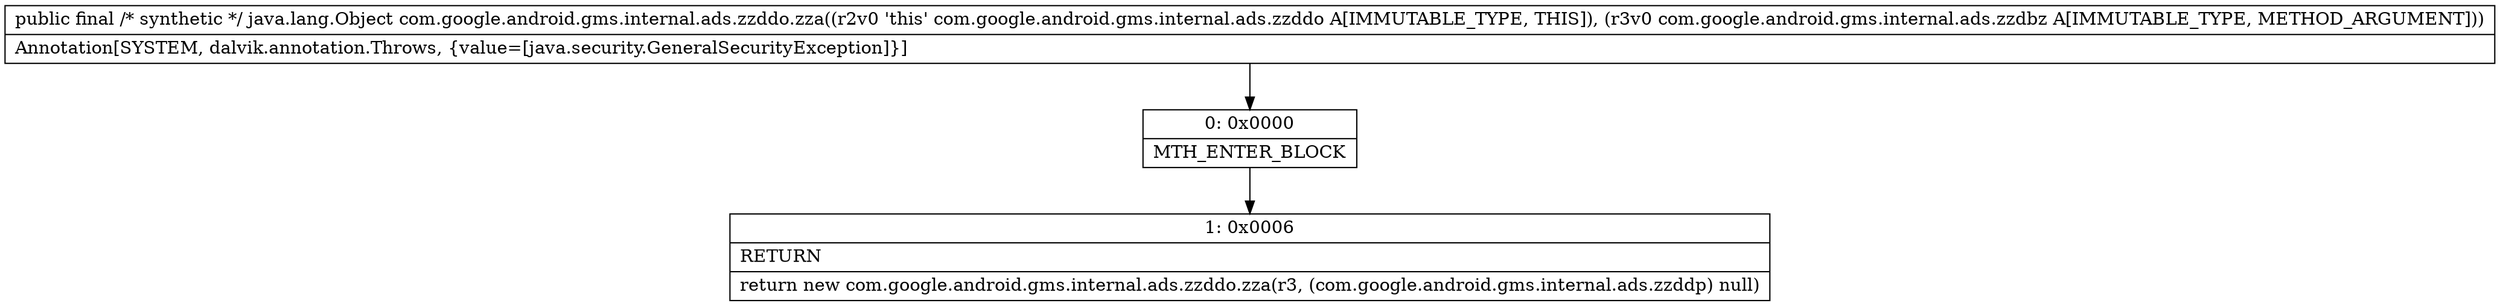 digraph "CFG forcom.google.android.gms.internal.ads.zzddo.zza(Lcom\/google\/android\/gms\/internal\/ads\/zzdbz;)Ljava\/lang\/Object;" {
Node_0 [shape=record,label="{0\:\ 0x0000|MTH_ENTER_BLOCK\l}"];
Node_1 [shape=record,label="{1\:\ 0x0006|RETURN\l|return new com.google.android.gms.internal.ads.zzddo.zza(r3, (com.google.android.gms.internal.ads.zzddp) null)\l}"];
MethodNode[shape=record,label="{public final \/* synthetic *\/ java.lang.Object com.google.android.gms.internal.ads.zzddo.zza((r2v0 'this' com.google.android.gms.internal.ads.zzddo A[IMMUTABLE_TYPE, THIS]), (r3v0 com.google.android.gms.internal.ads.zzdbz A[IMMUTABLE_TYPE, METHOD_ARGUMENT]))  | Annotation[SYSTEM, dalvik.annotation.Throws, \{value=[java.security.GeneralSecurityException]\}]\l}"];
MethodNode -> Node_0;
Node_0 -> Node_1;
}

